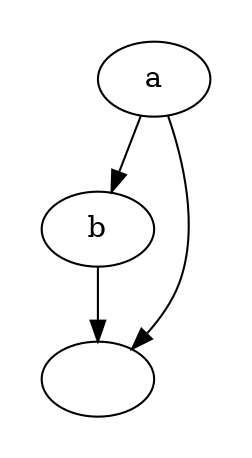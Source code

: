 digraph a {
subgraph cluster_1 { style=invis; a [ fontcolor=black, pos = "10,10" ] }
subgraph cluster_2 { style=invis; b [ fontcolor=black, pos = "30,10" ] }
subgraph cluster_3 { style=invis; c [ fontcolor=white, pos = "30,30" ] }
a -> b
b -> c
a -> c
}
